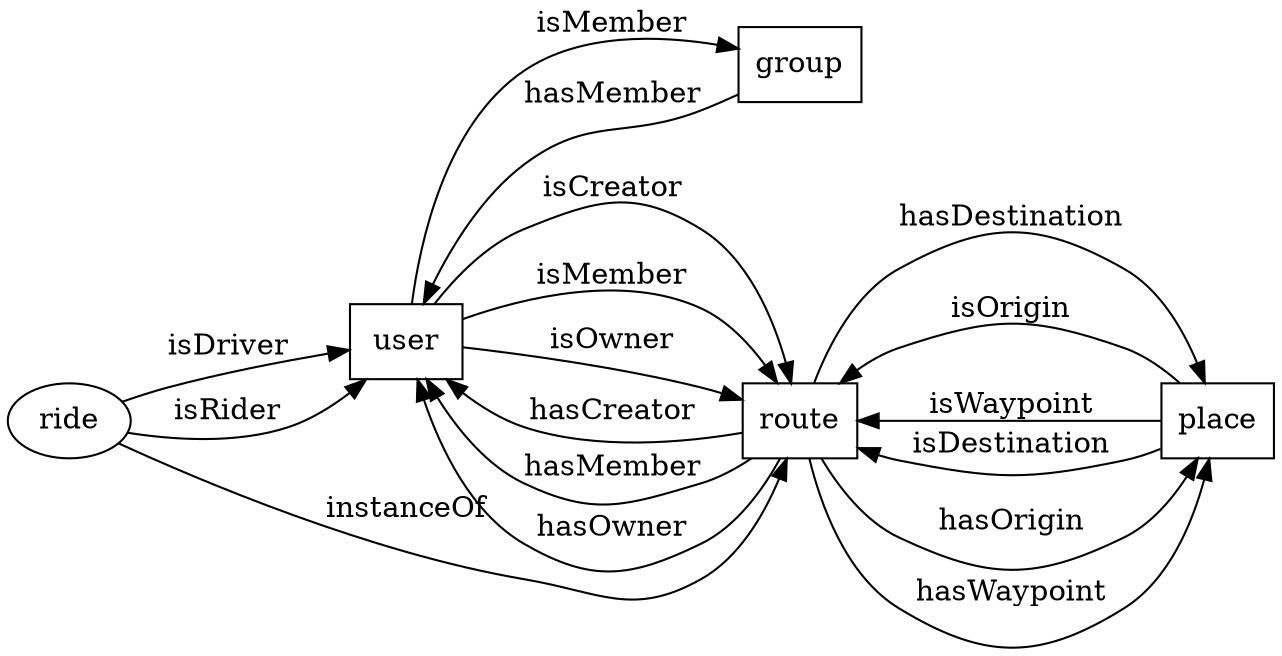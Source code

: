 digraph g {

  graph [compound = true];

  //presentation
  splines = true;
  overlap = false;
  rankdir = LR;

  //entities
  user [shape="box"];
  group [shape="box"];
  place [shape="box"];
  route [shape="box"];

  // system entities
  user -> group [label="isMember"];
  group -> user [label="hasMember"];

  // user entity
  user -> route [label="isCreator"];
  user -> route [label="isMember"];
  user -> route [label="isOwner"];
  route -> user [label="hasCreator"];
  route -> user [label="hasMember"];
  route -> user [label="hasOwner"];

  // route entity
  route -> place [label="hasOrigin"];
  route -> place [label="hasWaypoint"];
  route -> place [label="hasDestination"];
  place -> route [label="isOrigin"];
  place -> route [label="isWaypoint"];
  place -> route [label="isDestination"];

  ride -> route [label="instanceOf"];
  ride -> user [label="isDriver"];
  ride -> user [label="isRider"];
  
}
